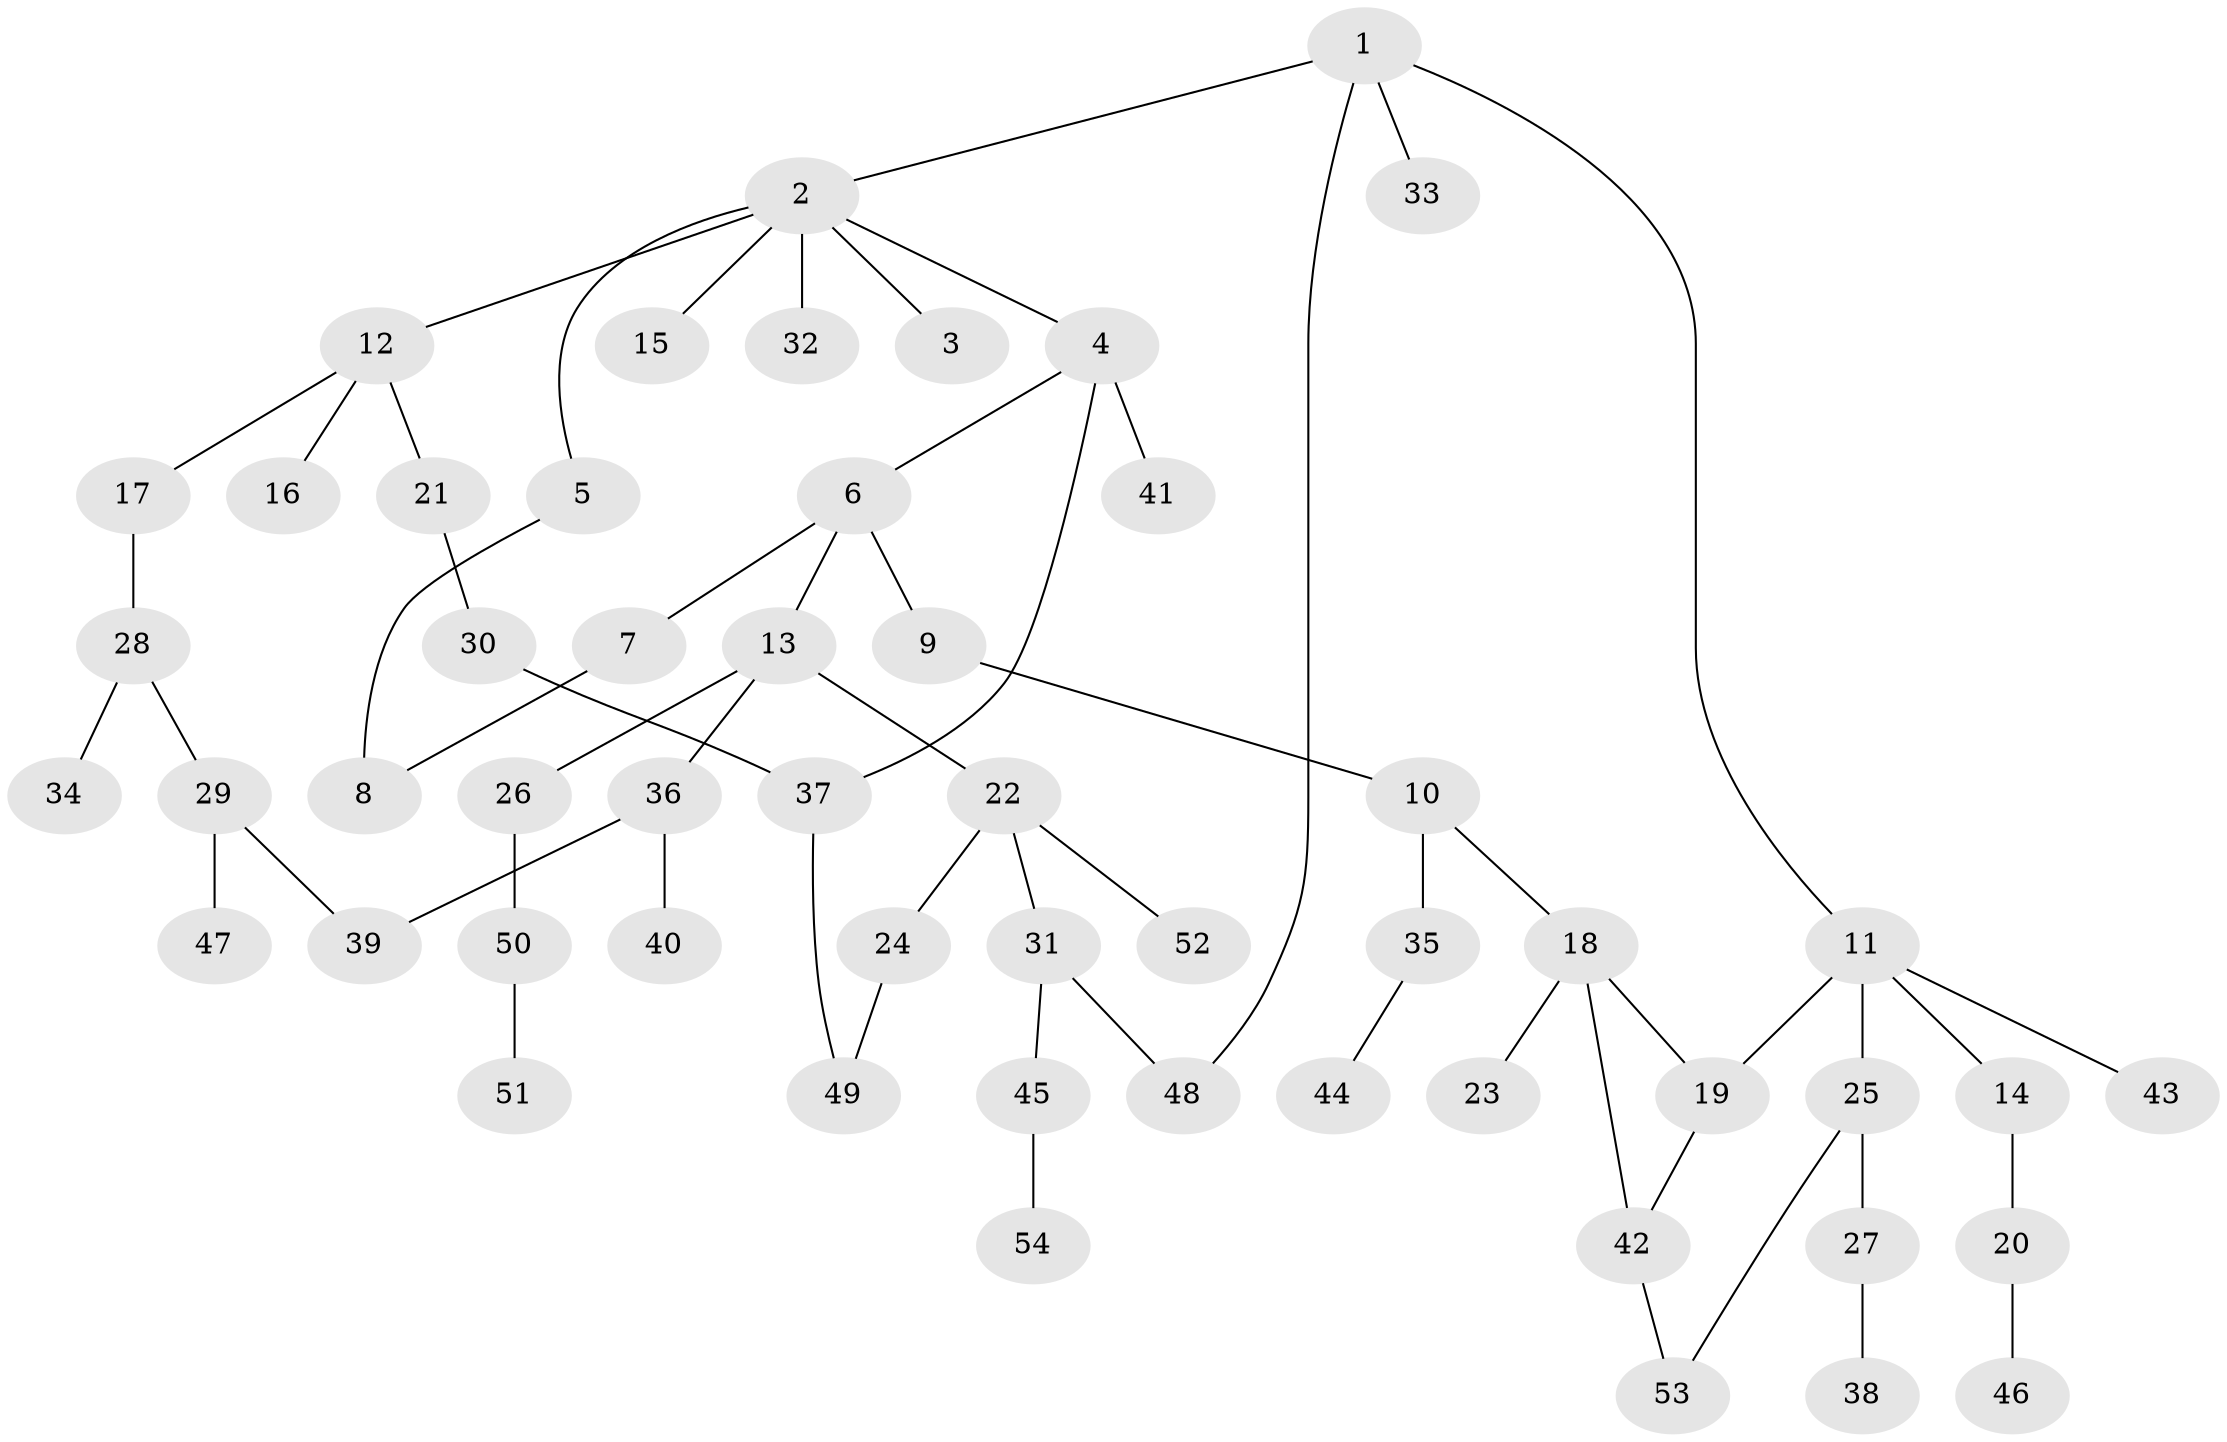 // Generated by graph-tools (version 1.1) at 2025/01/03/09/25 03:01:10]
// undirected, 54 vertices, 61 edges
graph export_dot {
graph [start="1"]
  node [color=gray90,style=filled];
  1;
  2;
  3;
  4;
  5;
  6;
  7;
  8;
  9;
  10;
  11;
  12;
  13;
  14;
  15;
  16;
  17;
  18;
  19;
  20;
  21;
  22;
  23;
  24;
  25;
  26;
  27;
  28;
  29;
  30;
  31;
  32;
  33;
  34;
  35;
  36;
  37;
  38;
  39;
  40;
  41;
  42;
  43;
  44;
  45;
  46;
  47;
  48;
  49;
  50;
  51;
  52;
  53;
  54;
  1 -- 2;
  1 -- 11;
  1 -- 33;
  1 -- 48;
  2 -- 3;
  2 -- 4;
  2 -- 5;
  2 -- 12;
  2 -- 15;
  2 -- 32;
  4 -- 6;
  4 -- 37;
  4 -- 41;
  5 -- 8;
  6 -- 7;
  6 -- 9;
  6 -- 13;
  7 -- 8;
  9 -- 10;
  10 -- 18;
  10 -- 35;
  11 -- 14;
  11 -- 19;
  11 -- 25;
  11 -- 43;
  12 -- 16;
  12 -- 17;
  12 -- 21;
  13 -- 22;
  13 -- 26;
  13 -- 36;
  14 -- 20;
  17 -- 28;
  18 -- 23;
  18 -- 19;
  18 -- 42;
  19 -- 42;
  20 -- 46;
  21 -- 30;
  22 -- 24;
  22 -- 31;
  22 -- 52;
  24 -- 49;
  25 -- 27;
  25 -- 53;
  26 -- 50;
  27 -- 38;
  28 -- 29;
  28 -- 34;
  29 -- 47;
  29 -- 39;
  30 -- 37;
  31 -- 45;
  31 -- 48;
  35 -- 44;
  36 -- 39;
  36 -- 40;
  37 -- 49;
  42 -- 53;
  45 -- 54;
  50 -- 51;
}
